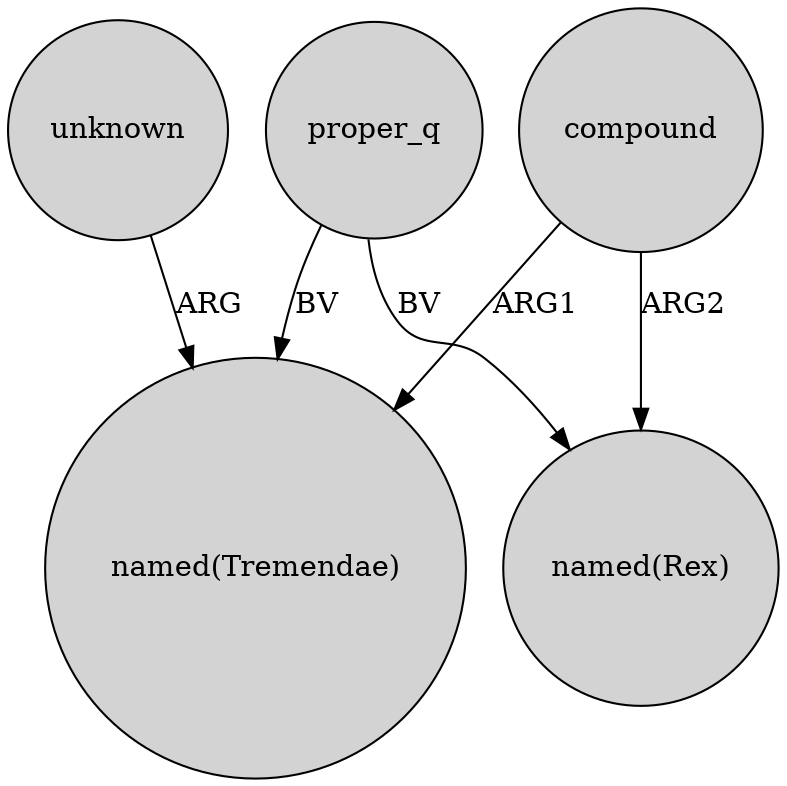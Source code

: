 digraph {
	node [shape=circle style=filled]
	compound -> "named(Rex)" [label=ARG2]
	unknown -> "named(Tremendae)" [label=ARG]
	compound -> "named(Tremendae)" [label=ARG1]
	proper_q -> "named(Tremendae)" [label=BV]
	proper_q -> "named(Rex)" [label=BV]
}
